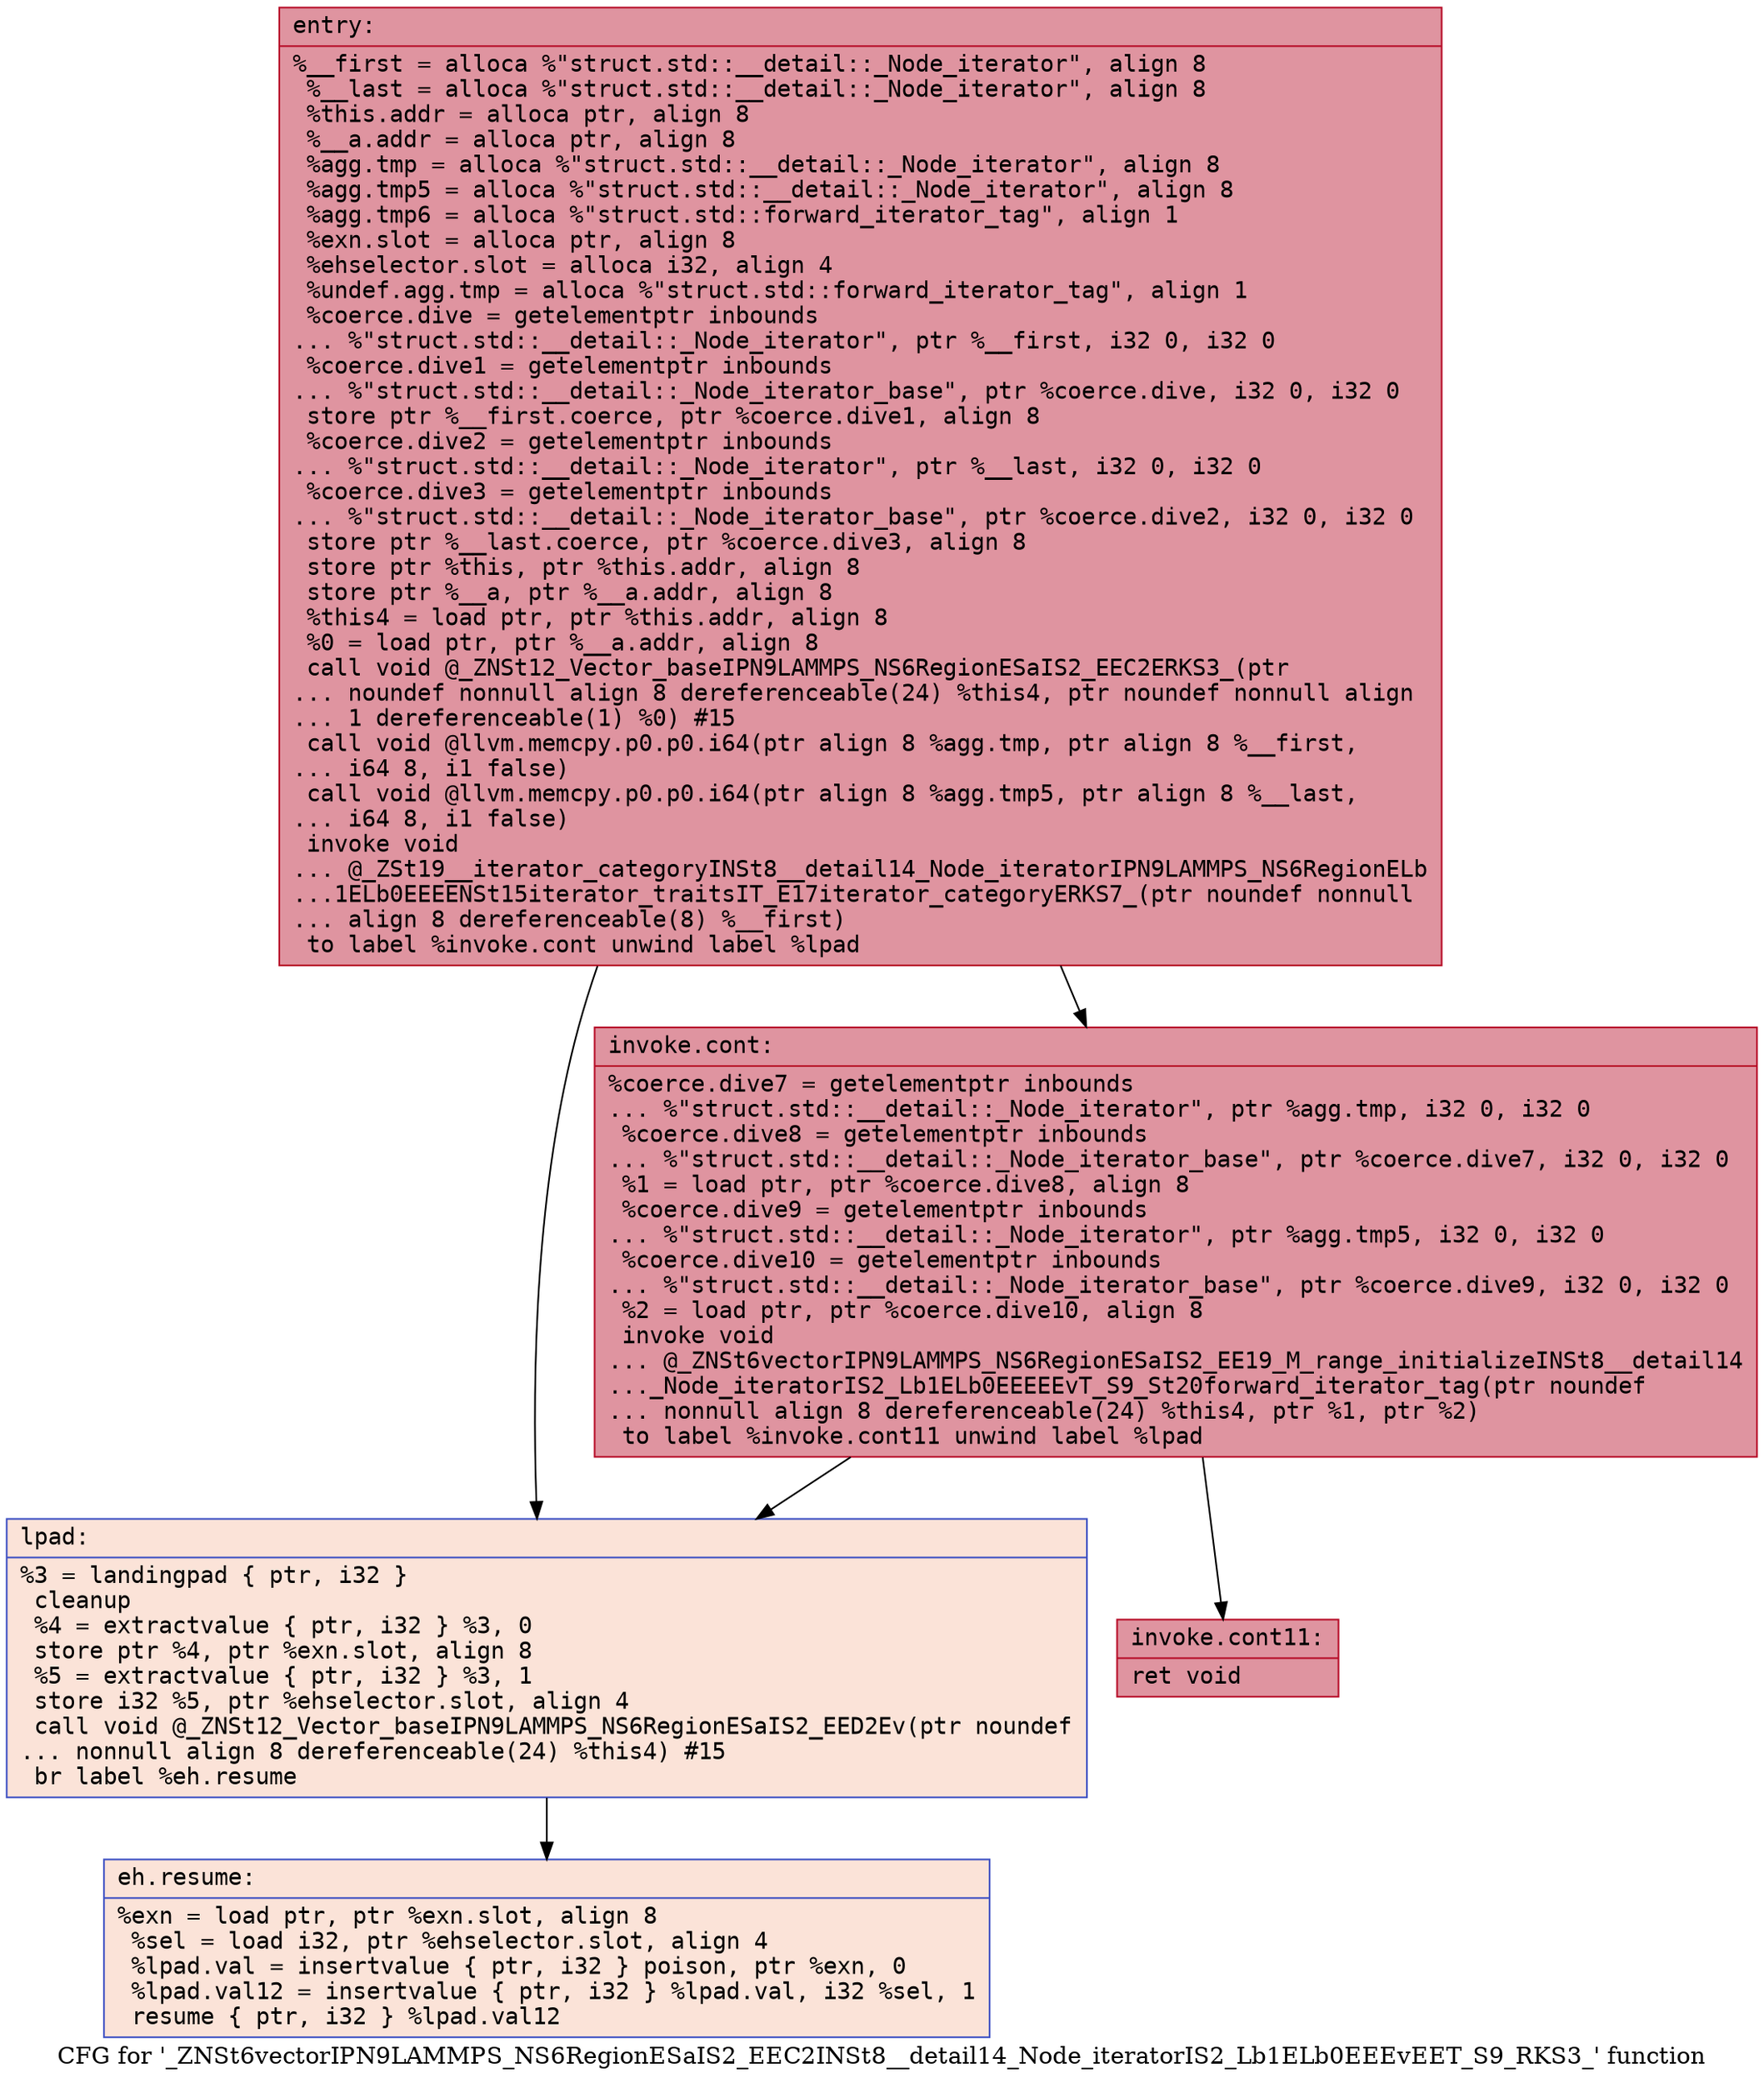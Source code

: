 digraph "CFG for '_ZNSt6vectorIPN9LAMMPS_NS6RegionESaIS2_EEC2INSt8__detail14_Node_iteratorIS2_Lb1ELb0EEEvEET_S9_RKS3_' function" {
	label="CFG for '_ZNSt6vectorIPN9LAMMPS_NS6RegionESaIS2_EEC2INSt8__detail14_Node_iteratorIS2_Lb1ELb0EEEvEET_S9_RKS3_' function";

	Node0x561837df94c0 [shape=record,color="#b70d28ff", style=filled, fillcolor="#b70d2870" fontname="Courier",label="{entry:\l|  %__first = alloca %\"struct.std::__detail::_Node_iterator\", align 8\l  %__last = alloca %\"struct.std::__detail::_Node_iterator\", align 8\l  %this.addr = alloca ptr, align 8\l  %__a.addr = alloca ptr, align 8\l  %agg.tmp = alloca %\"struct.std::__detail::_Node_iterator\", align 8\l  %agg.tmp5 = alloca %\"struct.std::__detail::_Node_iterator\", align 8\l  %agg.tmp6 = alloca %\"struct.std::forward_iterator_tag\", align 1\l  %exn.slot = alloca ptr, align 8\l  %ehselector.slot = alloca i32, align 4\l  %undef.agg.tmp = alloca %\"struct.std::forward_iterator_tag\", align 1\l  %coerce.dive = getelementptr inbounds\l... %\"struct.std::__detail::_Node_iterator\", ptr %__first, i32 0, i32 0\l  %coerce.dive1 = getelementptr inbounds\l... %\"struct.std::__detail::_Node_iterator_base\", ptr %coerce.dive, i32 0, i32 0\l  store ptr %__first.coerce, ptr %coerce.dive1, align 8\l  %coerce.dive2 = getelementptr inbounds\l... %\"struct.std::__detail::_Node_iterator\", ptr %__last, i32 0, i32 0\l  %coerce.dive3 = getelementptr inbounds\l... %\"struct.std::__detail::_Node_iterator_base\", ptr %coerce.dive2, i32 0, i32 0\l  store ptr %__last.coerce, ptr %coerce.dive3, align 8\l  store ptr %this, ptr %this.addr, align 8\l  store ptr %__a, ptr %__a.addr, align 8\l  %this4 = load ptr, ptr %this.addr, align 8\l  %0 = load ptr, ptr %__a.addr, align 8\l  call void @_ZNSt12_Vector_baseIPN9LAMMPS_NS6RegionESaIS2_EEC2ERKS3_(ptr\l... noundef nonnull align 8 dereferenceable(24) %this4, ptr noundef nonnull align\l... 1 dereferenceable(1) %0) #15\l  call void @llvm.memcpy.p0.p0.i64(ptr align 8 %agg.tmp, ptr align 8 %__first,\l... i64 8, i1 false)\l  call void @llvm.memcpy.p0.p0.i64(ptr align 8 %agg.tmp5, ptr align 8 %__last,\l... i64 8, i1 false)\l  invoke void\l... @_ZSt19__iterator_categoryINSt8__detail14_Node_iteratorIPN9LAMMPS_NS6RegionELb\l...1ELb0EEEENSt15iterator_traitsIT_E17iterator_categoryERKS7_(ptr noundef nonnull\l... align 8 dereferenceable(8) %__first)\l          to label %invoke.cont unwind label %lpad\l}"];
	Node0x561837df94c0 -> Node0x561837dfa9e0[tooltip="entry -> invoke.cont\nProbability 100.00%" ];
	Node0x561837df94c0 -> Node0x561837dfaa30[tooltip="entry -> lpad\nProbability 0.00%" ];
	Node0x561837dfa9e0 [shape=record,color="#b70d28ff", style=filled, fillcolor="#b70d2870" fontname="Courier",label="{invoke.cont:\l|  %coerce.dive7 = getelementptr inbounds\l... %\"struct.std::__detail::_Node_iterator\", ptr %agg.tmp, i32 0, i32 0\l  %coerce.dive8 = getelementptr inbounds\l... %\"struct.std::__detail::_Node_iterator_base\", ptr %coerce.dive7, i32 0, i32 0\l  %1 = load ptr, ptr %coerce.dive8, align 8\l  %coerce.dive9 = getelementptr inbounds\l... %\"struct.std::__detail::_Node_iterator\", ptr %agg.tmp5, i32 0, i32 0\l  %coerce.dive10 = getelementptr inbounds\l... %\"struct.std::__detail::_Node_iterator_base\", ptr %coerce.dive9, i32 0, i32 0\l  %2 = load ptr, ptr %coerce.dive10, align 8\l  invoke void\l... @_ZNSt6vectorIPN9LAMMPS_NS6RegionESaIS2_EE19_M_range_initializeINSt8__detail14\l..._Node_iteratorIS2_Lb1ELb0EEEEEvT_S9_St20forward_iterator_tag(ptr noundef\l... nonnull align 8 dereferenceable(24) %this4, ptr %1, ptr %2)\l          to label %invoke.cont11 unwind label %lpad\l}"];
	Node0x561837dfa9e0 -> Node0x561837dfb380[tooltip="invoke.cont -> invoke.cont11\nProbability 100.00%" ];
	Node0x561837dfa9e0 -> Node0x561837dfaa30[tooltip="invoke.cont -> lpad\nProbability 0.00%" ];
	Node0x561837dfb380 [shape=record,color="#b70d28ff", style=filled, fillcolor="#b70d2870" fontname="Courier",label="{invoke.cont11:\l|  ret void\l}"];
	Node0x561837dfaa30 [shape=record,color="#3d50c3ff", style=filled, fillcolor="#f6bfa670" fontname="Courier",label="{lpad:\l|  %3 = landingpad \{ ptr, i32 \}\l          cleanup\l  %4 = extractvalue \{ ptr, i32 \} %3, 0\l  store ptr %4, ptr %exn.slot, align 8\l  %5 = extractvalue \{ ptr, i32 \} %3, 1\l  store i32 %5, ptr %ehselector.slot, align 4\l  call void @_ZNSt12_Vector_baseIPN9LAMMPS_NS6RegionESaIS2_EED2Ev(ptr noundef\l... nonnull align 8 dereferenceable(24) %this4) #15\l  br label %eh.resume\l}"];
	Node0x561837dfaa30 -> Node0x561837dfb9e0[tooltip="lpad -> eh.resume\nProbability 100.00%" ];
	Node0x561837dfb9e0 [shape=record,color="#3d50c3ff", style=filled, fillcolor="#f6bfa670" fontname="Courier",label="{eh.resume:\l|  %exn = load ptr, ptr %exn.slot, align 8\l  %sel = load i32, ptr %ehselector.slot, align 4\l  %lpad.val = insertvalue \{ ptr, i32 \} poison, ptr %exn, 0\l  %lpad.val12 = insertvalue \{ ptr, i32 \} %lpad.val, i32 %sel, 1\l  resume \{ ptr, i32 \} %lpad.val12\l}"];
}
